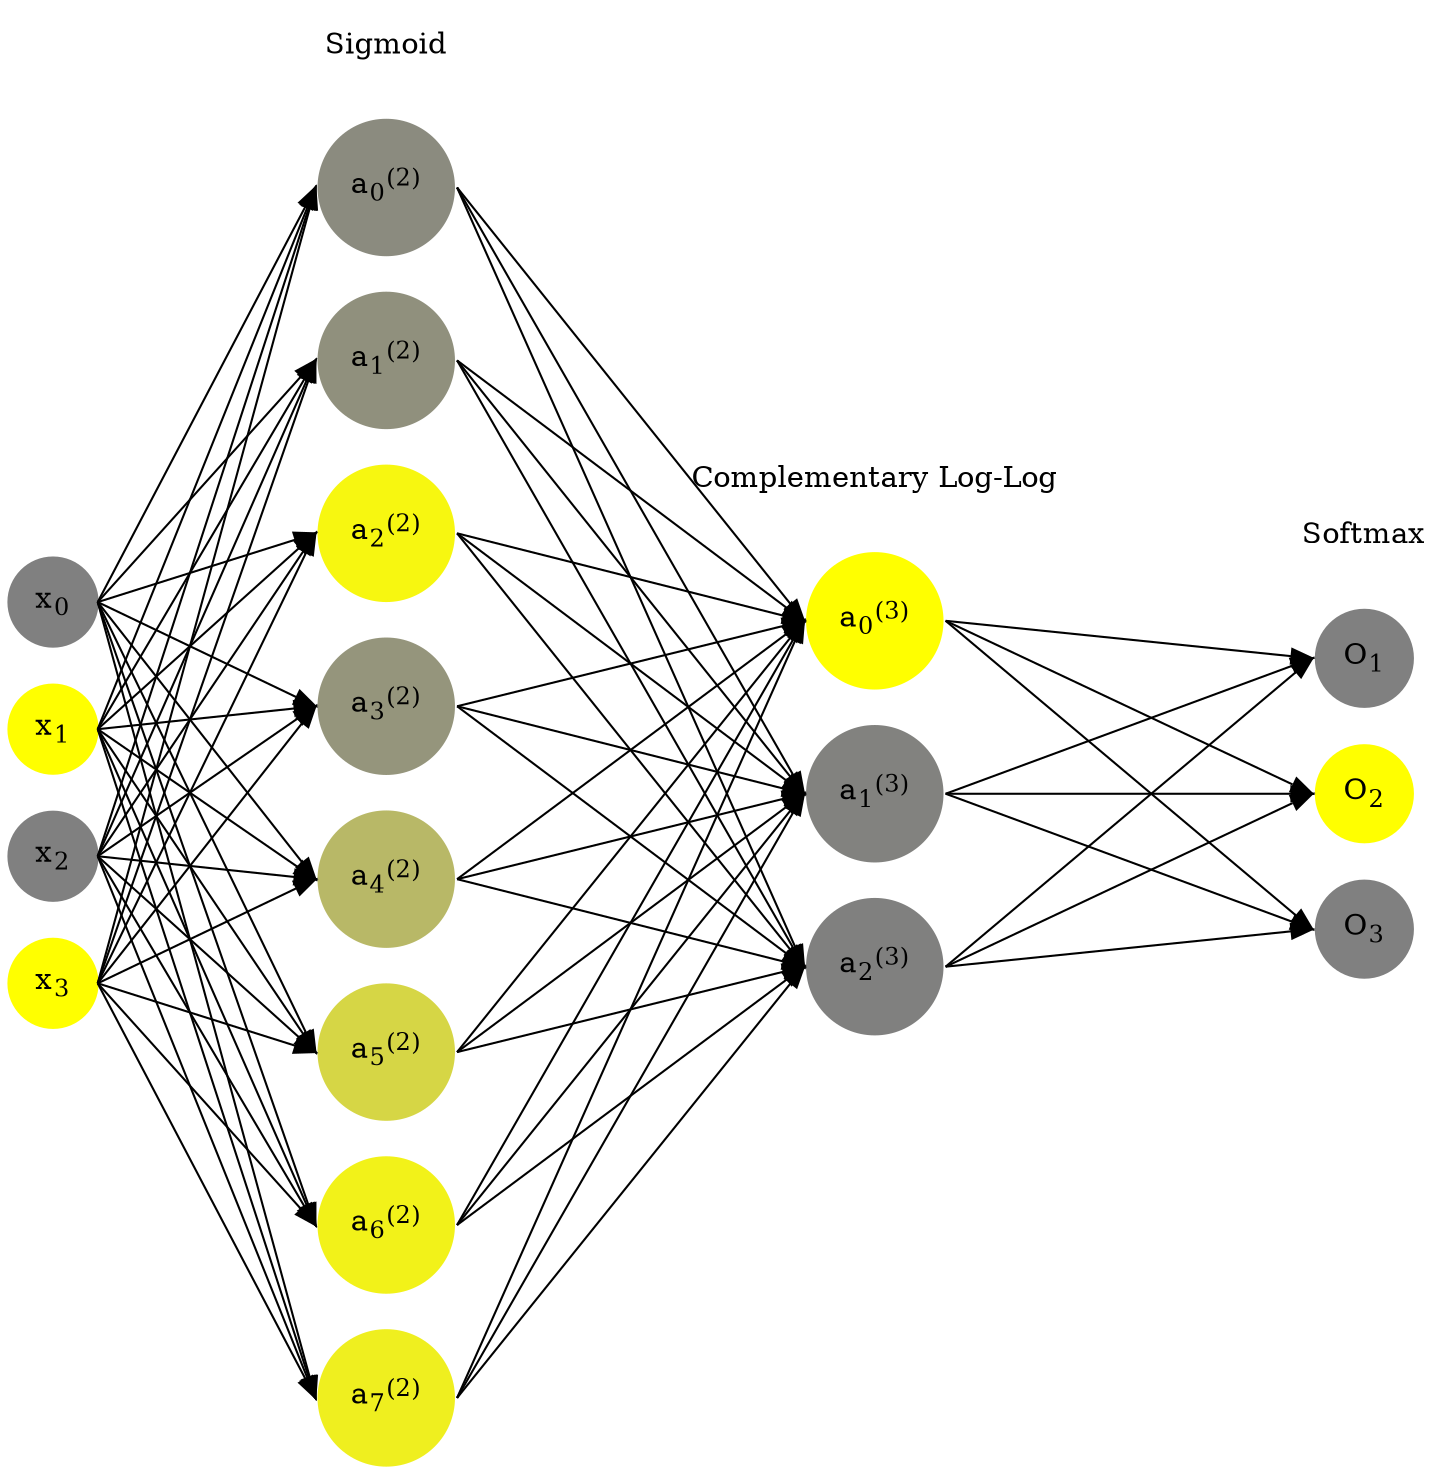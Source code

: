 digraph G {
	rankdir = LR;
	splines=false;
	edge[style=invis];
	ranksep= 1.4;
	{
	node [shape=circle, color="0.1667, 0.0, 0.5", style=filled, fillcolor="0.1667, 0.0, 0.5"];
	x0 [label=<x<sub>0</sub>>];
	}
	{
	node [shape=circle, color="0.1667, 1.0, 1.0", style=filled, fillcolor="0.1667, 1.0, 1.0"];
	x1 [label=<x<sub>1</sub>>];
	}
	{
	node [shape=circle, color="0.1667, 0.0, 0.5", style=filled, fillcolor="0.1667, 0.0, 0.5"];
	x2 [label=<x<sub>2</sub>>];
	}
	{
	node [shape=circle, color="0.1667, 1.0, 1.0", style=filled, fillcolor="0.1667, 1.0, 1.0"];
	x3 [label=<x<sub>3</sub>>];
	}
	{
	node [shape=circle, color="0.1667, 0.087349, 0.543674", style=filled, fillcolor="0.1667, 0.087349, 0.543674"];
	a02 [label=<a<sub>0</sub><sup>(2)</sup>>];
	}
	{
	node [shape=circle, color="0.1667, 0.131766, 0.565883", style=filled, fillcolor="0.1667, 0.131766, 0.565883"];
	a12 [label=<a<sub>1</sub><sup>(2)</sup>>];
	}
	{
	node [shape=circle, color="0.1667, 0.933750, 0.966875", style=filled, fillcolor="0.1667, 0.933750, 0.966875"];
	a22 [label=<a<sub>2</sub><sup>(2)</sup>>];
	}
	{
	node [shape=circle, color="0.1667, 0.171762, 0.585881", style=filled, fillcolor="0.1667, 0.171762, 0.585881"];
	a32 [label=<a<sub>3</sub><sup>(2)</sup>>];
	}
	{
	node [shape=circle, color="0.1667, 0.439442, 0.719721", style=filled, fillcolor="0.1667, 0.439442, 0.719721"];
	a42 [label=<a<sub>4</sub><sup>(2)</sup>>];
	}
	{
	node [shape=circle, color="0.1667, 0.677057, 0.838528", style=filled, fillcolor="0.1667, 0.677057, 0.838528"];
	a52 [label=<a<sub>5</sub><sup>(2)</sup>>];
	}
	{
	node [shape=circle, color="0.1667, 0.895660, 0.947830", style=filled, fillcolor="0.1667, 0.895660, 0.947830"];
	a62 [label=<a<sub>6</sub><sup>(2)</sup>>];
	}
	{
	node [shape=circle, color="0.1667, 0.870447, 0.935224", style=filled, fillcolor="0.1667, 0.870447, 0.935224"];
	a72 [label=<a<sub>7</sub><sup>(2)</sup>>];
	}
	{
	node [shape=circle, color="0.1667, 1.000000, 1.000000", style=filled, fillcolor="0.1667, 1.000000, 1.000000"];
	a03 [label=<a<sub>0</sub><sup>(3)</sup>>];
	}
	{
	node [shape=circle, color="0.1667, 0.019063, 0.509532", style=filled, fillcolor="0.1667, 0.019063, 0.509532"];
	a13 [label=<a<sub>1</sub><sup>(3)</sup>>];
	}
	{
	node [shape=circle, color="0.1667, 0.000286, 0.500143", style=filled, fillcolor="0.1667, 0.000286, 0.500143"];
	a23 [label=<a<sub>2</sub><sup>(3)</sup>>];
	}
	{
	node [shape=circle, color="0.1667, 0.0, 0.5", style=filled, fillcolor="0.1667, 0.0, 0.5"];
	O1 [label=<O<sub>1</sub>>];
	}
	{
	node [shape=circle, color="0.1667, 1.0, 1.0", style=filled, fillcolor="0.1667, 1.0, 1.0"];
	O2 [label=<O<sub>2</sub>>];
	}
	{
	node [shape=circle, color="0.1667, 0.0, 0.5", style=filled, fillcolor="0.1667, 0.0, 0.5"];
	O3 [label=<O<sub>3</sub>>];
	}
	{
	rank=same;
	x0->x1->x2->x3;
	}
	{
	rank=same;
	a02->a12->a22->a32->a42->a52->a62->a72;
	}
	{
	rank=same;
	a03->a13->a23;
	}
	{
	rank=same;
	O1->O2->O3;
	}
	l1 [shape=plaintext,label="Sigmoid"];
	l1->a02;
	{rank=same; l1;a02};
	l2 [shape=plaintext,label="Complementary Log-Log"];
	l2->a03;
	{rank=same; l2;a03};
	l3 [shape=plaintext,label="Softmax"];
	l3->O1;
	{rank=same; l3;O1};
edge[style=solid, tailport=e, headport=w];
	{x0;x1;x2;x3} -> {a02;a12;a22;a32;a42;a52;a62;a72};
	{a02;a12;a22;a32;a42;a52;a62;a72} -> {a03;a13;a23};
	{a03;a13;a23} -> {O1,O2,O3};
}